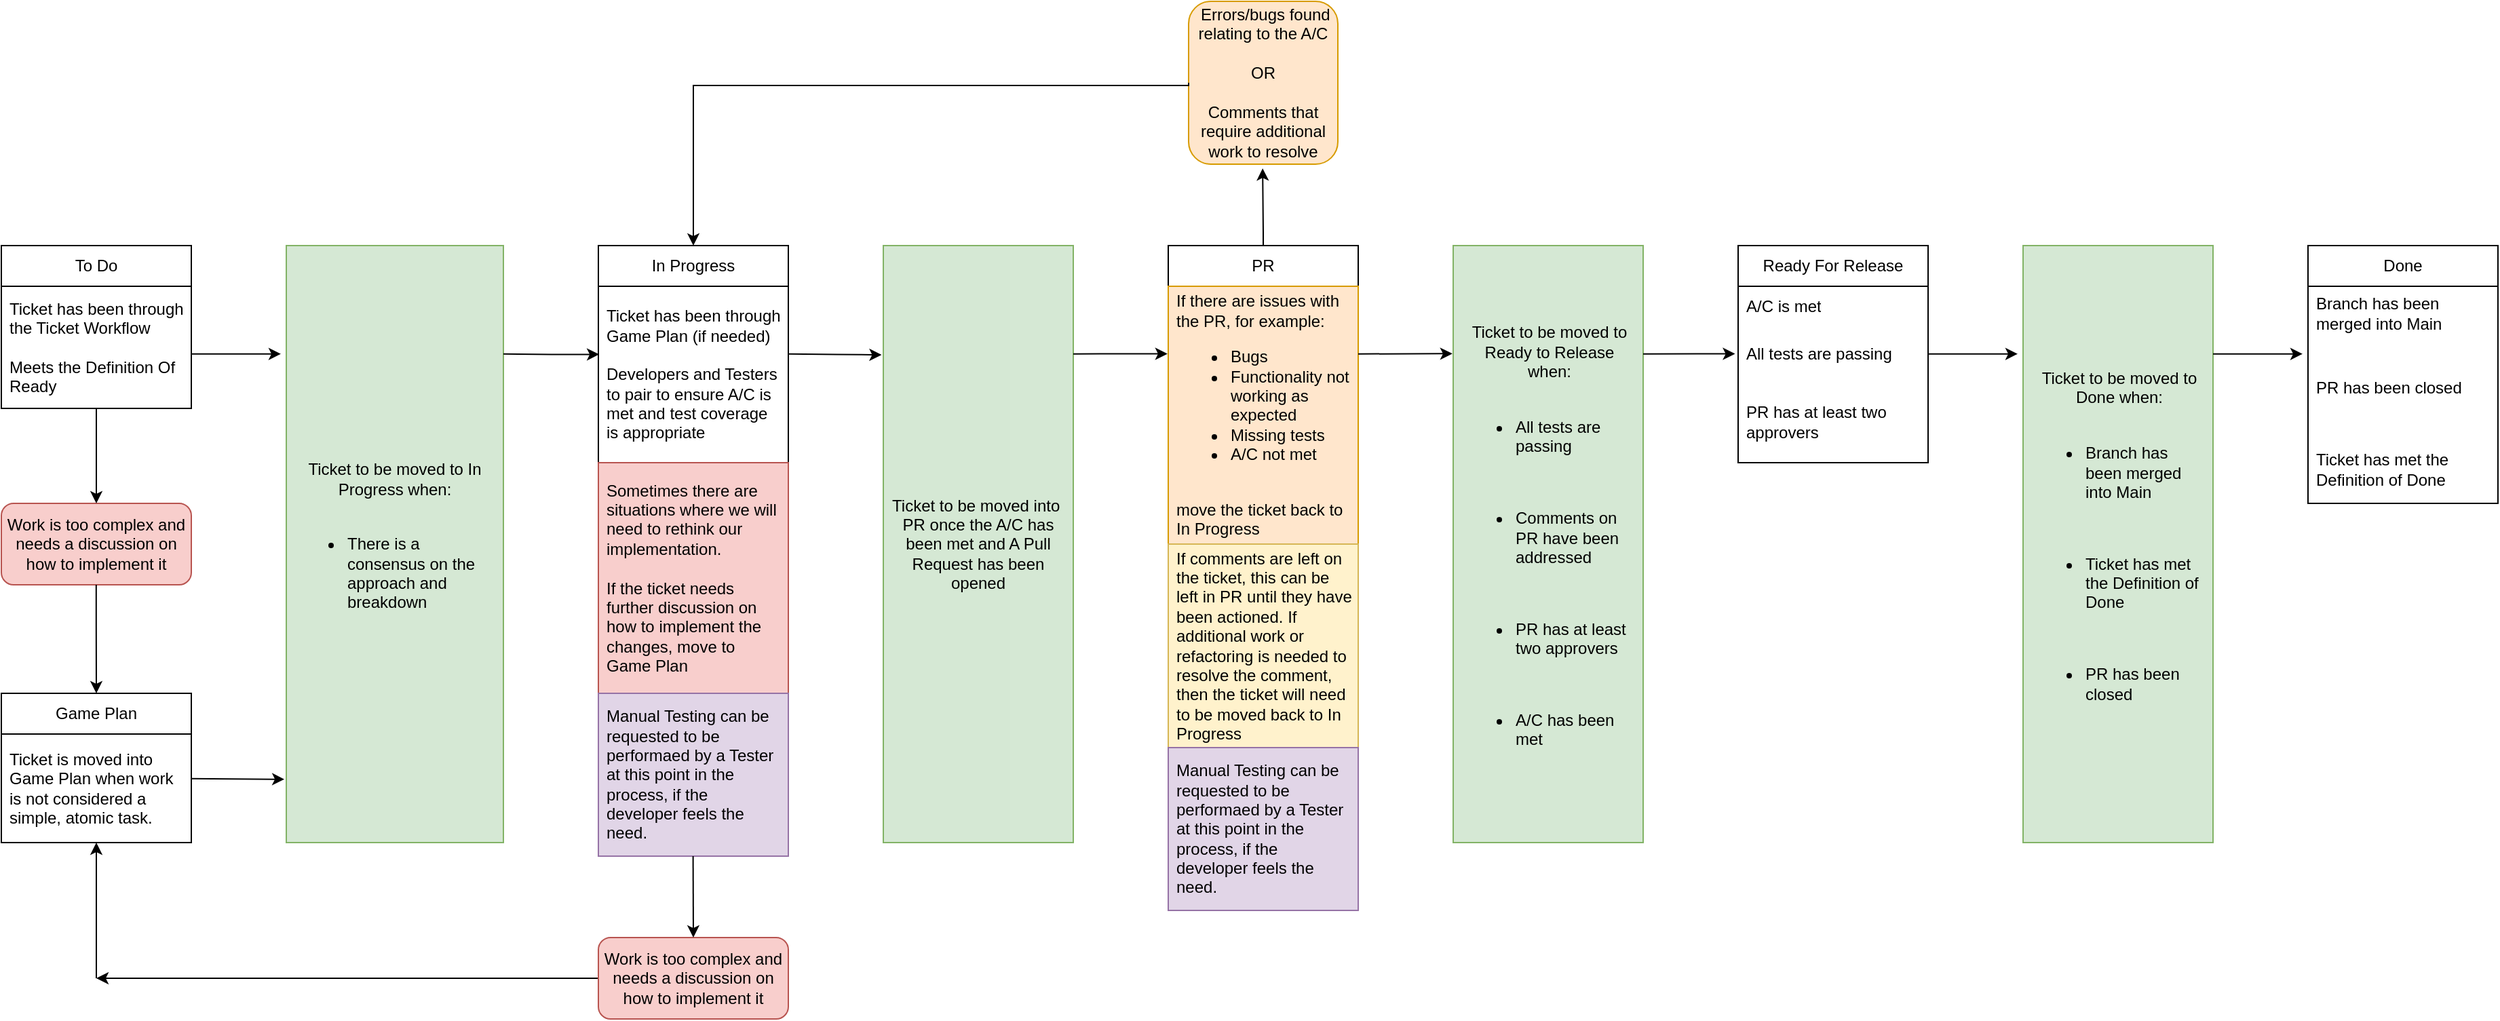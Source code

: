 <mxfile version="22.0.4" type="github">
  <diagram id="C5RBs43oDa-KdzZeNtuy" name="Page-1">
    <mxGraphModel dx="3585" dy="1975" grid="1" gridSize="10" guides="1" tooltips="1" connect="1" arrows="1" fold="1" page="1" pageScale="1" pageWidth="2336" pageHeight="1654" math="0" shadow="0">
      <root>
        <mxCell id="WIyWlLk6GJQsqaUBKTNV-0" />
        <mxCell id="WIyWlLk6GJQsqaUBKTNV-1" parent="WIyWlLk6GJQsqaUBKTNV-0" />
        <mxCell id="meaRv1d-LlNJj-3QuRXh-28" value="To Do" style="swimlane;fontStyle=0;childLayout=stackLayout;horizontal=1;startSize=30;horizontalStack=0;resizeParent=1;resizeParentMax=0;resizeLast=0;collapsible=1;marginBottom=0;whiteSpace=wrap;html=1;" parent="WIyWlLk6GJQsqaUBKTNV-1" vertex="1">
          <mxGeometry x="160" y="590" width="140" height="120" as="geometry">
            <mxRectangle x="30" y="240" width="130" height="30" as="alternateBounds" />
          </mxGeometry>
        </mxCell>
        <mxCell id="meaRv1d-LlNJj-3QuRXh-29" value="Ticket has been through the Ticket Workflow&lt;br&gt;&lt;br&gt;Meets the Definition Of Ready" style="text;strokeColor=none;fillColor=none;align=left;verticalAlign=middle;spacingLeft=4;spacingRight=4;overflow=hidden;points=[[0,0.5],[1,0.5]];portConstraint=eastwest;rotatable=0;whiteSpace=wrap;html=1;" parent="meaRv1d-LlNJj-3QuRXh-28" vertex="1">
          <mxGeometry y="30" width="140" height="90" as="geometry" />
        </mxCell>
        <mxCell id="meaRv1d-LlNJj-3QuRXh-33" value="Game Plan" style="swimlane;fontStyle=0;childLayout=stackLayout;horizontal=1;startSize=30;horizontalStack=0;resizeParent=1;resizeParentMax=0;resizeLast=0;collapsible=1;marginBottom=0;whiteSpace=wrap;html=1;" parent="WIyWlLk6GJQsqaUBKTNV-1" vertex="1">
          <mxGeometry x="160" y="920" width="140" height="110" as="geometry">
            <mxRectangle x="30" y="570" width="130" height="30" as="alternateBounds" />
          </mxGeometry>
        </mxCell>
        <mxCell id="meaRv1d-LlNJj-3QuRXh-34" value="Ticket is moved into Game Plan when work is not considered a simple, atomic task." style="text;strokeColor=none;fillColor=none;align=left;verticalAlign=middle;spacingLeft=4;spacingRight=4;overflow=hidden;points=[[0,0.5],[1,0.5]];portConstraint=eastwest;rotatable=0;whiteSpace=wrap;html=1;" parent="meaRv1d-LlNJj-3QuRXh-33" vertex="1">
          <mxGeometry y="30" width="140" height="80" as="geometry" />
        </mxCell>
        <mxCell id="meaRv1d-LlNJj-3QuRXh-37" value="In Progress" style="swimlane;fontStyle=0;childLayout=stackLayout;horizontal=1;startSize=30;horizontalStack=0;resizeParent=1;resizeParentMax=0;resizeLast=0;collapsible=1;marginBottom=0;whiteSpace=wrap;html=1;" parent="WIyWlLk6GJQsqaUBKTNV-1" vertex="1">
          <mxGeometry x="600" y="590" width="140" height="450" as="geometry">
            <mxRectangle x="470" y="240" width="130" height="30" as="alternateBounds" />
          </mxGeometry>
        </mxCell>
        <mxCell id="meaRv1d-LlNJj-3QuRXh-38" value="Ticket has been through Game Plan (if needed)&lt;br&gt;&lt;br&gt;Developers and Testers to pair to ensure A/C is met and test coverage is appropriate" style="text;strokeColor=none;fillColor=none;align=left;verticalAlign=middle;spacingLeft=4;spacingRight=4;overflow=hidden;points=[[0,0.5],[1,0.5]];portConstraint=eastwest;rotatable=0;whiteSpace=wrap;html=1;" parent="meaRv1d-LlNJj-3QuRXh-37" vertex="1">
          <mxGeometry y="30" width="140" height="130" as="geometry" />
        </mxCell>
        <mxCell id="MgMq9kKjlGCQQoYwDSLB-2" value="Sometimes there are situations where we will need to rethink our implementation.&lt;br&gt;&lt;br&gt;If the ticket needs further discussion on how to implement the changes, move to Game Plan" style="text;strokeColor=#b85450;fillColor=#f8cecc;align=left;verticalAlign=middle;spacingLeft=4;spacingRight=4;overflow=hidden;points=[[0,0.5],[1,0.5]];portConstraint=eastwest;rotatable=0;whiteSpace=wrap;html=1;" parent="meaRv1d-LlNJj-3QuRXh-37" vertex="1">
          <mxGeometry y="160" width="140" height="170" as="geometry" />
        </mxCell>
        <mxCell id="MgMq9kKjlGCQQoYwDSLB-29" value="Manual Testing can be requested to be performaed by a Tester at this point in the process, if the developer feels the need." style="text;strokeColor=#9673a6;fillColor=#e1d5e7;align=left;verticalAlign=middle;spacingLeft=4;spacingRight=4;overflow=hidden;points=[[0,0.5],[1,0.5]];portConstraint=eastwest;rotatable=0;whiteSpace=wrap;html=1;" parent="meaRv1d-LlNJj-3QuRXh-37" vertex="1">
          <mxGeometry y="330" width="140" height="120" as="geometry" />
        </mxCell>
        <mxCell id="meaRv1d-LlNJj-3QuRXh-41" value="PR" style="swimlane;fontStyle=0;childLayout=stackLayout;horizontal=1;startSize=30;horizontalStack=0;resizeParent=1;resizeParentMax=0;resizeLast=0;collapsible=1;marginBottom=0;whiteSpace=wrap;html=1;" parent="WIyWlLk6GJQsqaUBKTNV-1" vertex="1">
          <mxGeometry x="1020" y="590" width="140" height="490" as="geometry">
            <mxRectangle x="940" y="240" width="125.5" height="30" as="alternateBounds" />
          </mxGeometry>
        </mxCell>
        <mxCell id="MgMq9kKjlGCQQoYwDSLB-14" value="&lt;span style=&quot;background-color: initial;&quot;&gt;If there are issues with the PR, for example:&amp;nbsp;&lt;br&gt;&lt;ul&gt;&lt;li&gt;Bugs&lt;/li&gt;&lt;li&gt;Functionality not working as expected&lt;/li&gt;&lt;li&gt;Missing tests&lt;/li&gt;&lt;li&gt;A/C not met&lt;/li&gt;&lt;/ul&gt;&lt;/span&gt;&lt;br&gt;move the ticket back to In Progress" style="text;strokeColor=#d79b00;fillColor=#ffe6cc;align=left;verticalAlign=middle;spacingLeft=4;spacingRight=4;overflow=hidden;points=[[0,0.5],[1,0.5]];portConstraint=eastwest;rotatable=0;whiteSpace=wrap;html=1;" parent="meaRv1d-LlNJj-3QuRXh-41" vertex="1">
          <mxGeometry y="30" width="140" height="190" as="geometry" />
        </mxCell>
        <mxCell id="meaRv1d-LlNJj-3QuRXh-56" value="If comments are left on the ticket, this can be left in PR until they have been actioned. If additional work or refactoring is needed to resolve the comment, then the ticket will need to be moved back to In Progress" style="text;strokeColor=#d6b656;fillColor=#fff2cc;align=left;verticalAlign=middle;spacingLeft=4;spacingRight=4;overflow=hidden;points=[[0,0.5],[1,0.5]];portConstraint=eastwest;rotatable=0;whiteSpace=wrap;html=1;" parent="meaRv1d-LlNJj-3QuRXh-41" vertex="1">
          <mxGeometry y="220" width="140" height="150" as="geometry" />
        </mxCell>
        <mxCell id="MgMq9kKjlGCQQoYwDSLB-30" value="Manual Testing can be requested to be performaed by a Tester at this point in the process, if the developer feels the need." style="text;strokeColor=#9673a6;fillColor=#e1d5e7;align=left;verticalAlign=middle;spacingLeft=4;spacingRight=4;overflow=hidden;points=[[0,0.5],[1,0.5]];portConstraint=eastwest;rotatable=0;whiteSpace=wrap;html=1;" parent="meaRv1d-LlNJj-3QuRXh-41" vertex="1">
          <mxGeometry y="370" width="140" height="120" as="geometry" />
        </mxCell>
        <mxCell id="meaRv1d-LlNJj-3QuRXh-46" value="Ready For Release" style="swimlane;fontStyle=0;childLayout=stackLayout;horizontal=1;startSize=30;horizontalStack=0;resizeParent=1;resizeParentMax=0;resizeLast=0;collapsible=1;marginBottom=0;whiteSpace=wrap;html=1;" parent="WIyWlLk6GJQsqaUBKTNV-1" vertex="1">
          <mxGeometry x="1440" y="590" width="140" height="160" as="geometry">
            <mxRectangle x="1930" y="240" width="140" height="30" as="alternateBounds" />
          </mxGeometry>
        </mxCell>
        <mxCell id="meaRv1d-LlNJj-3QuRXh-47" value="A/C is met" style="text;strokeColor=none;fillColor=none;align=left;verticalAlign=middle;spacingLeft=4;spacingRight=4;overflow=hidden;points=[[0,0.5],[1,0.5]];portConstraint=eastwest;rotatable=0;whiteSpace=wrap;html=1;" parent="meaRv1d-LlNJj-3QuRXh-46" vertex="1">
          <mxGeometry y="30" width="140" height="30" as="geometry" />
        </mxCell>
        <mxCell id="meaRv1d-LlNJj-3QuRXh-48" value="All tests are passing" style="text;strokeColor=none;fillColor=none;align=left;verticalAlign=middle;spacingLeft=4;spacingRight=4;overflow=hidden;points=[[0,0.5],[1,0.5]];portConstraint=eastwest;rotatable=0;whiteSpace=wrap;html=1;" parent="meaRv1d-LlNJj-3QuRXh-46" vertex="1">
          <mxGeometry y="60" width="140" height="40" as="geometry" />
        </mxCell>
        <mxCell id="meaRv1d-LlNJj-3QuRXh-49" value="PR has at least two approvers" style="text;strokeColor=none;fillColor=none;align=left;verticalAlign=middle;spacingLeft=4;spacingRight=4;overflow=hidden;points=[[0,0.5],[1,0.5]];portConstraint=eastwest;rotatable=0;whiteSpace=wrap;html=1;" parent="meaRv1d-LlNJj-3QuRXh-46" vertex="1">
          <mxGeometry y="100" width="140" height="60" as="geometry" />
        </mxCell>
        <mxCell id="meaRv1d-LlNJj-3QuRXh-50" value="Done" style="swimlane;fontStyle=0;childLayout=stackLayout;horizontal=1;startSize=30;horizontalStack=0;resizeParent=1;resizeParentMax=0;resizeLast=0;collapsible=1;marginBottom=0;whiteSpace=wrap;html=1;" parent="WIyWlLk6GJQsqaUBKTNV-1" vertex="1">
          <mxGeometry x="1860" y="590" width="140" height="190" as="geometry">
            <mxRectangle x="2350" y="240" width="130" height="30" as="alternateBounds" />
          </mxGeometry>
        </mxCell>
        <mxCell id="meaRv1d-LlNJj-3QuRXh-51" value="Branch has been merged into Main" style="text;strokeColor=none;fillColor=none;align=left;verticalAlign=middle;spacingLeft=4;spacingRight=4;overflow=hidden;points=[[0,0.5],[1,0.5]];portConstraint=eastwest;rotatable=0;whiteSpace=wrap;html=1;" parent="meaRv1d-LlNJj-3QuRXh-50" vertex="1">
          <mxGeometry y="30" width="140" height="40" as="geometry" />
        </mxCell>
        <mxCell id="meaRv1d-LlNJj-3QuRXh-52" value="PR has been closed" style="text;strokeColor=none;fillColor=none;align=left;verticalAlign=middle;spacingLeft=4;spacingRight=4;overflow=hidden;points=[[0,0.5],[1,0.5]];portConstraint=eastwest;rotatable=0;whiteSpace=wrap;html=1;" parent="meaRv1d-LlNJj-3QuRXh-50" vertex="1">
          <mxGeometry y="70" width="140" height="70" as="geometry" />
        </mxCell>
        <mxCell id="meaRv1d-LlNJj-3QuRXh-53" value="Ticket has met the Definition of Done" style="text;strokeColor=none;fillColor=none;align=left;verticalAlign=middle;spacingLeft=4;spacingRight=4;overflow=hidden;points=[[0,0.5],[1,0.5]];portConstraint=eastwest;rotatable=0;whiteSpace=wrap;html=1;" parent="meaRv1d-LlNJj-3QuRXh-50" vertex="1">
          <mxGeometry y="140" width="140" height="50" as="geometry" />
        </mxCell>
        <mxCell id="meaRv1d-LlNJj-3QuRXh-74" value="&amp;nbsp;Errors/bugs found relating to the A/C&lt;br&gt;&lt;br&gt;OR&lt;br&gt;&lt;br&gt;Comments that require additional work to resolve" style="rounded=1;whiteSpace=wrap;html=1;fillColor=#ffe6cc;strokeColor=#d79b00;" parent="WIyWlLk6GJQsqaUBKTNV-1" vertex="1">
          <mxGeometry x="1035" y="410" width="110" height="120" as="geometry" />
        </mxCell>
        <mxCell id="vbwm1G4BkxUwIjJc9PxB-0" value="Work is too complex and needs a discussion on how to implement it" style="rounded=1;whiteSpace=wrap;html=1;fillColor=#f8cecc;strokeColor=#b85450;" parent="WIyWlLk6GJQsqaUBKTNV-1" vertex="1">
          <mxGeometry x="160" y="780" width="140" height="60" as="geometry" />
        </mxCell>
        <mxCell id="vbwm1G4BkxUwIjJc9PxB-1" value="Ticket to be moved to In Progress when:&lt;br&gt;&lt;br&gt;&lt;ul&gt;&lt;li style=&quot;text-align: left;&quot;&gt;There is a consensus on the approach and breakdown&lt;br&gt;&lt;/li&gt;&lt;/ul&gt;" style="text;strokeColor=#82b366;fillColor=#d5e8d4;align=center;verticalAlign=middle;spacingLeft=4;spacingRight=4;overflow=hidden;points=[[0,0.5],[1,0.5]];portConstraint=eastwest;rotatable=0;whiteSpace=wrap;html=1;" parent="WIyWlLk6GJQsqaUBKTNV-1" vertex="1">
          <mxGeometry x="370" y="590" width="160" height="440" as="geometry" />
        </mxCell>
        <mxCell id="meaRv1d-LlNJj-3QuRXh-55" value="Ticket to be moved into&amp;nbsp; PR once the A/C has been met and A Pull Request has been opened" style="text;strokeColor=#82b366;fillColor=#d5e8d4;align=center;verticalAlign=middle;spacingLeft=4;spacingRight=4;overflow=hidden;points=[[0,0.5],[1,0.5]];portConstraint=eastwest;rotatable=0;whiteSpace=wrap;html=1;" parent="WIyWlLk6GJQsqaUBKTNV-1" vertex="1">
          <mxGeometry x="810" y="590" width="140" height="440" as="geometry" />
        </mxCell>
        <mxCell id="MgMq9kKjlGCQQoYwDSLB-16" value="&lt;div style=&quot;text-align: center;&quot;&gt;&lt;span style=&quot;background-color: initial;&quot;&gt;Ticket to be moved to Ready to Release when:&lt;/span&gt;&lt;/div&gt;&lt;br&gt;&lt;ul&gt;&lt;li&gt;All tests are passing&lt;/li&gt;&lt;/ul&gt;&lt;div&gt;&lt;br&gt;&lt;/div&gt;&lt;ul&gt;&lt;li&gt;Comments on PR have been addressed&lt;/li&gt;&lt;/ul&gt;&lt;div&gt;&lt;br&gt;&lt;/div&gt;&lt;ul&gt;&lt;li&gt;PR has at least two approvers&lt;/li&gt;&lt;/ul&gt;&lt;div&gt;&lt;br&gt;&lt;/div&gt;&lt;ul&gt;&lt;li&gt;A/C has been met&lt;/li&gt;&lt;/ul&gt;" style="text;strokeColor=#82b366;fillColor=#d5e8d4;align=left;verticalAlign=middle;spacingLeft=4;spacingRight=4;overflow=hidden;points=[[0,0.5],[1,0.5]];portConstraint=eastwest;rotatable=0;whiteSpace=wrap;html=1;" parent="WIyWlLk6GJQsqaUBKTNV-1" vertex="1">
          <mxGeometry x="1230" y="590" width="140" height="440" as="geometry" />
        </mxCell>
        <mxCell id="vbwm1G4BkxUwIjJc9PxB-2" value="&lt;div style=&quot;text-align: center;&quot;&gt;&lt;span style=&quot;background-color: initial;&quot;&gt;Ticket to be moved to Done when:&lt;/span&gt;&lt;/div&gt;&lt;br&gt;&lt;ul&gt;&lt;li&gt;Branch has been merged into Main&lt;/li&gt;&lt;/ul&gt;&lt;br&gt;&lt;ul&gt;&lt;li&gt;Ticket has met the Definition of Done&lt;/li&gt;&lt;/ul&gt;&lt;div&gt;&lt;br&gt;&lt;/div&gt;&lt;div&gt;&lt;ul&gt;&lt;li&gt;PR has been closed&lt;/li&gt;&lt;/ul&gt;&lt;/div&gt;" style="text;strokeColor=#82b366;fillColor=#d5e8d4;align=left;verticalAlign=middle;spacingLeft=4;spacingRight=4;overflow=hidden;points=[[0,0.5],[1,0.5]];portConstraint=eastwest;rotatable=0;whiteSpace=wrap;html=1;" parent="WIyWlLk6GJQsqaUBKTNV-1" vertex="1">
          <mxGeometry x="1650" y="590" width="140" height="440" as="geometry" />
        </mxCell>
        <mxCell id="vbwm1G4BkxUwIjJc9PxB-24" value="" style="edgeStyle=orthogonalEdgeStyle;rounded=0;orthogonalLoop=1;jettySize=auto;html=1;" parent="WIyWlLk6GJQsqaUBKTNV-1" source="vbwm1G4BkxUwIjJc9PxB-6" edge="1">
          <mxGeometry relative="1" as="geometry">
            <mxPoint x="230" y="1130" as="targetPoint" />
          </mxGeometry>
        </mxCell>
        <mxCell id="vbwm1G4BkxUwIjJc9PxB-6" value="Work is too complex and needs a discussion on how to implement it" style="rounded=1;whiteSpace=wrap;html=1;fillColor=#f8cecc;strokeColor=#b85450;" parent="WIyWlLk6GJQsqaUBKTNV-1" vertex="1">
          <mxGeometry x="600" y="1100" width="140" height="60" as="geometry" />
        </mxCell>
        <mxCell id="vbwm1G4BkxUwIjJc9PxB-10" style="edgeStyle=orthogonalEdgeStyle;rounded=0;orthogonalLoop=1;jettySize=auto;html=1;exitX=1;exitY=0.5;exitDx=0;exitDy=0;entryX=0.004;entryY=0.386;entryDx=0;entryDy=0;entryPerimeter=0;" parent="WIyWlLk6GJQsqaUBKTNV-1" target="meaRv1d-LlNJj-3QuRXh-38" edge="1">
          <mxGeometry relative="1" as="geometry">
            <mxPoint x="530" y="669.82" as="sourcePoint" />
            <mxPoint x="596" y="669.82" as="targetPoint" />
          </mxGeometry>
        </mxCell>
        <mxCell id="vbwm1G4BkxUwIjJc9PxB-11" style="edgeStyle=orthogonalEdgeStyle;rounded=0;orthogonalLoop=1;jettySize=auto;html=1;exitX=1;exitY=0.5;exitDx=0;exitDy=0;entryX=-0.024;entryY=0.17;entryDx=0;entryDy=0;entryPerimeter=0;" parent="WIyWlLk6GJQsqaUBKTNV-1" edge="1">
          <mxGeometry relative="1" as="geometry">
            <mxPoint x="300" y="669.82" as="sourcePoint" />
            <mxPoint x="366" y="669.82" as="targetPoint" />
          </mxGeometry>
        </mxCell>
        <mxCell id="vbwm1G4BkxUwIjJc9PxB-12" style="edgeStyle=orthogonalEdgeStyle;rounded=0;orthogonalLoop=1;jettySize=auto;html=1;exitX=1;exitY=0.5;exitDx=0;exitDy=0;entryX=-0.009;entryY=0.183;entryDx=0;entryDy=0;entryPerimeter=0;" parent="WIyWlLk6GJQsqaUBKTNV-1" target="meaRv1d-LlNJj-3QuRXh-55" edge="1">
          <mxGeometry relative="1" as="geometry">
            <mxPoint x="740" y="669.82" as="sourcePoint" />
            <mxPoint x="806" y="669.82" as="targetPoint" />
          </mxGeometry>
        </mxCell>
        <mxCell id="vbwm1G4BkxUwIjJc9PxB-13" style="edgeStyle=orthogonalEdgeStyle;rounded=0;orthogonalLoop=1;jettySize=auto;html=1;exitX=1;exitY=0.5;exitDx=0;exitDy=0;entryX=-0.004;entryY=0.262;entryDx=0;entryDy=0;entryPerimeter=0;" parent="WIyWlLk6GJQsqaUBKTNV-1" target="MgMq9kKjlGCQQoYwDSLB-14" edge="1">
          <mxGeometry relative="1" as="geometry">
            <mxPoint x="950" y="669.82" as="sourcePoint" />
            <mxPoint x="1016" y="669.82" as="targetPoint" />
            <Array as="points">
              <mxPoint x="970" y="670" />
              <mxPoint x="970" y="670" />
            </Array>
          </mxGeometry>
        </mxCell>
        <mxCell id="vbwm1G4BkxUwIjJc9PxB-14" style="edgeStyle=orthogonalEdgeStyle;rounded=0;orthogonalLoop=1;jettySize=auto;html=1;exitX=1;exitY=0.5;exitDx=0;exitDy=0;entryX=-0.004;entryY=0.181;entryDx=0;entryDy=0;entryPerimeter=0;" parent="WIyWlLk6GJQsqaUBKTNV-1" target="MgMq9kKjlGCQQoYwDSLB-16" edge="1">
          <mxGeometry relative="1" as="geometry">
            <mxPoint x="1160" y="669.82" as="sourcePoint" />
            <mxPoint x="1226" y="669.82" as="targetPoint" />
            <Array as="points">
              <mxPoint x="1200" y="670" />
            </Array>
          </mxGeometry>
        </mxCell>
        <mxCell id="vbwm1G4BkxUwIjJc9PxB-15" style="edgeStyle=orthogonalEdgeStyle;rounded=0;orthogonalLoop=1;jettySize=auto;html=1;exitX=1;exitY=0.5;exitDx=0;exitDy=0;entryX=-0.016;entryY=0.495;entryDx=0;entryDy=0;entryPerimeter=0;" parent="WIyWlLk6GJQsqaUBKTNV-1" target="meaRv1d-LlNJj-3QuRXh-48" edge="1">
          <mxGeometry relative="1" as="geometry">
            <mxPoint x="1370" y="669.82" as="sourcePoint" />
            <mxPoint x="1436" y="669.82" as="targetPoint" />
            <Array as="points">
              <mxPoint x="1410" y="670" />
              <mxPoint x="1410" y="670" />
            </Array>
          </mxGeometry>
        </mxCell>
        <mxCell id="vbwm1G4BkxUwIjJc9PxB-16" style="edgeStyle=orthogonalEdgeStyle;rounded=0;orthogonalLoop=1;jettySize=auto;html=1;exitX=1;exitY=0.5;exitDx=0;exitDy=0;entryX=-0.024;entryY=0.17;entryDx=0;entryDy=0;entryPerimeter=0;" parent="WIyWlLk6GJQsqaUBKTNV-1" edge="1">
          <mxGeometry relative="1" as="geometry">
            <mxPoint x="1580" y="669.82" as="sourcePoint" />
            <mxPoint x="1646" y="669.82" as="targetPoint" />
          </mxGeometry>
        </mxCell>
        <mxCell id="vbwm1G4BkxUwIjJc9PxB-17" style="edgeStyle=orthogonalEdgeStyle;rounded=0;orthogonalLoop=1;jettySize=auto;html=1;exitX=1;exitY=0.5;exitDx=0;exitDy=0;entryX=-0.024;entryY=0.17;entryDx=0;entryDy=0;entryPerimeter=0;" parent="WIyWlLk6GJQsqaUBKTNV-1" edge="1">
          <mxGeometry relative="1" as="geometry">
            <mxPoint x="1790" y="669.82" as="sourcePoint" />
            <mxPoint x="1856" y="669.82" as="targetPoint" />
          </mxGeometry>
        </mxCell>
        <mxCell id="vbwm1G4BkxUwIjJc9PxB-18" value="" style="endArrow=classic;html=1;rounded=0;entryX=0.5;entryY=0;entryDx=0;entryDy=0;exitX=0.5;exitY=1;exitDx=0;exitDy=0;exitPerimeter=0;" parent="WIyWlLk6GJQsqaUBKTNV-1" source="meaRv1d-LlNJj-3QuRXh-29" target="vbwm1G4BkxUwIjJc9PxB-0" edge="1">
          <mxGeometry width="50" height="50" relative="1" as="geometry">
            <mxPoint x="290" y="750" as="sourcePoint" />
            <mxPoint x="340" y="700" as="targetPoint" />
            <Array as="points">
              <mxPoint x="230" y="740" />
            </Array>
          </mxGeometry>
        </mxCell>
        <mxCell id="vbwm1G4BkxUwIjJc9PxB-20" value="" style="endArrow=classic;html=1;rounded=0;entryX=0.5;entryY=0;entryDx=0;entryDy=0;exitX=0.5;exitY=1;exitDx=0;exitDy=0;exitPerimeter=0;" parent="WIyWlLk6GJQsqaUBKTNV-1" target="meaRv1d-LlNJj-3QuRXh-33" edge="1">
          <mxGeometry width="50" height="50" relative="1" as="geometry">
            <mxPoint x="229.9" y="840" as="sourcePoint" />
            <mxPoint x="229.9" y="910" as="targetPoint" />
            <Array as="points">
              <mxPoint x="229.9" y="870" />
            </Array>
          </mxGeometry>
        </mxCell>
        <mxCell id="vbwm1G4BkxUwIjJc9PxB-21" value="" style="endArrow=classic;html=1;rounded=0;entryX=-0.009;entryY=0.894;entryDx=0;entryDy=0;exitX=1.001;exitY=0.411;exitDx=0;exitDy=0;exitPerimeter=0;entryPerimeter=0;" parent="WIyWlLk6GJQsqaUBKTNV-1" source="meaRv1d-LlNJj-3QuRXh-34" target="vbwm1G4BkxUwIjJc9PxB-1" edge="1">
          <mxGeometry width="50" height="50" relative="1" as="geometry">
            <mxPoint x="320" y="940" as="sourcePoint" />
            <mxPoint x="320" y="1010" as="targetPoint" />
            <Array as="points" />
          </mxGeometry>
        </mxCell>
        <mxCell id="vbwm1G4BkxUwIjJc9PxB-22" value="" style="endArrow=classic;html=1;rounded=0;entryX=0.5;entryY=0;entryDx=0;entryDy=0;" parent="WIyWlLk6GJQsqaUBKTNV-1" target="vbwm1G4BkxUwIjJc9PxB-6" edge="1">
          <mxGeometry width="50" height="50" relative="1" as="geometry">
            <mxPoint x="669.8" y="1040" as="sourcePoint" />
            <mxPoint x="669.8" y="1090" as="targetPoint" />
            <Array as="points" />
          </mxGeometry>
        </mxCell>
        <mxCell id="vbwm1G4BkxUwIjJc9PxB-25" value="" style="edgeStyle=orthogonalEdgeStyle;rounded=0;orthogonalLoop=1;jettySize=auto;html=1;" parent="WIyWlLk6GJQsqaUBKTNV-1" target="meaRv1d-LlNJj-3QuRXh-34" edge="1">
          <mxGeometry relative="1" as="geometry">
            <mxPoint x="230" y="1130" as="sourcePoint" />
            <Array as="points">
              <mxPoint x="230" y="1060" />
              <mxPoint x="230" y="1060" />
            </Array>
          </mxGeometry>
        </mxCell>
        <mxCell id="vbwm1G4BkxUwIjJc9PxB-27" style="edgeStyle=orthogonalEdgeStyle;rounded=0;orthogonalLoop=1;jettySize=auto;html=1;exitX=0.5;exitY=0;exitDx=0;exitDy=0;entryX=0.496;entryY=1.026;entryDx=0;entryDy=0;entryPerimeter=0;" parent="WIyWlLk6GJQsqaUBKTNV-1" source="meaRv1d-LlNJj-3QuRXh-41" target="meaRv1d-LlNJj-3QuRXh-74" edge="1">
          <mxGeometry relative="1" as="geometry">
            <mxPoint x="1080" y="580.03" as="sourcePoint" />
            <mxPoint x="1149" y="580.21" as="targetPoint" />
            <Array as="points">
              <mxPoint x="1090" y="580" />
              <mxPoint x="1090" y="580" />
            </Array>
          </mxGeometry>
        </mxCell>
        <mxCell id="vbwm1G4BkxUwIjJc9PxB-28" style="edgeStyle=orthogonalEdgeStyle;rounded=0;orthogonalLoop=1;jettySize=auto;html=1;exitX=0;exitY=0.5;exitDx=0;exitDy=0;entryX=0.497;entryY=-0.004;entryDx=0;entryDy=0;entryPerimeter=0;" parent="WIyWlLk6GJQsqaUBKTNV-1" source="meaRv1d-LlNJj-3QuRXh-74" edge="1">
          <mxGeometry relative="1" as="geometry">
            <mxPoint x="825.42" y="471.76" as="sourcePoint" />
            <mxPoint x="670.0" y="590.0" as="targetPoint" />
            <Array as="points">
              <mxPoint x="1035" y="472" />
              <mxPoint x="670" y="472" />
            </Array>
          </mxGeometry>
        </mxCell>
      </root>
    </mxGraphModel>
  </diagram>
</mxfile>
